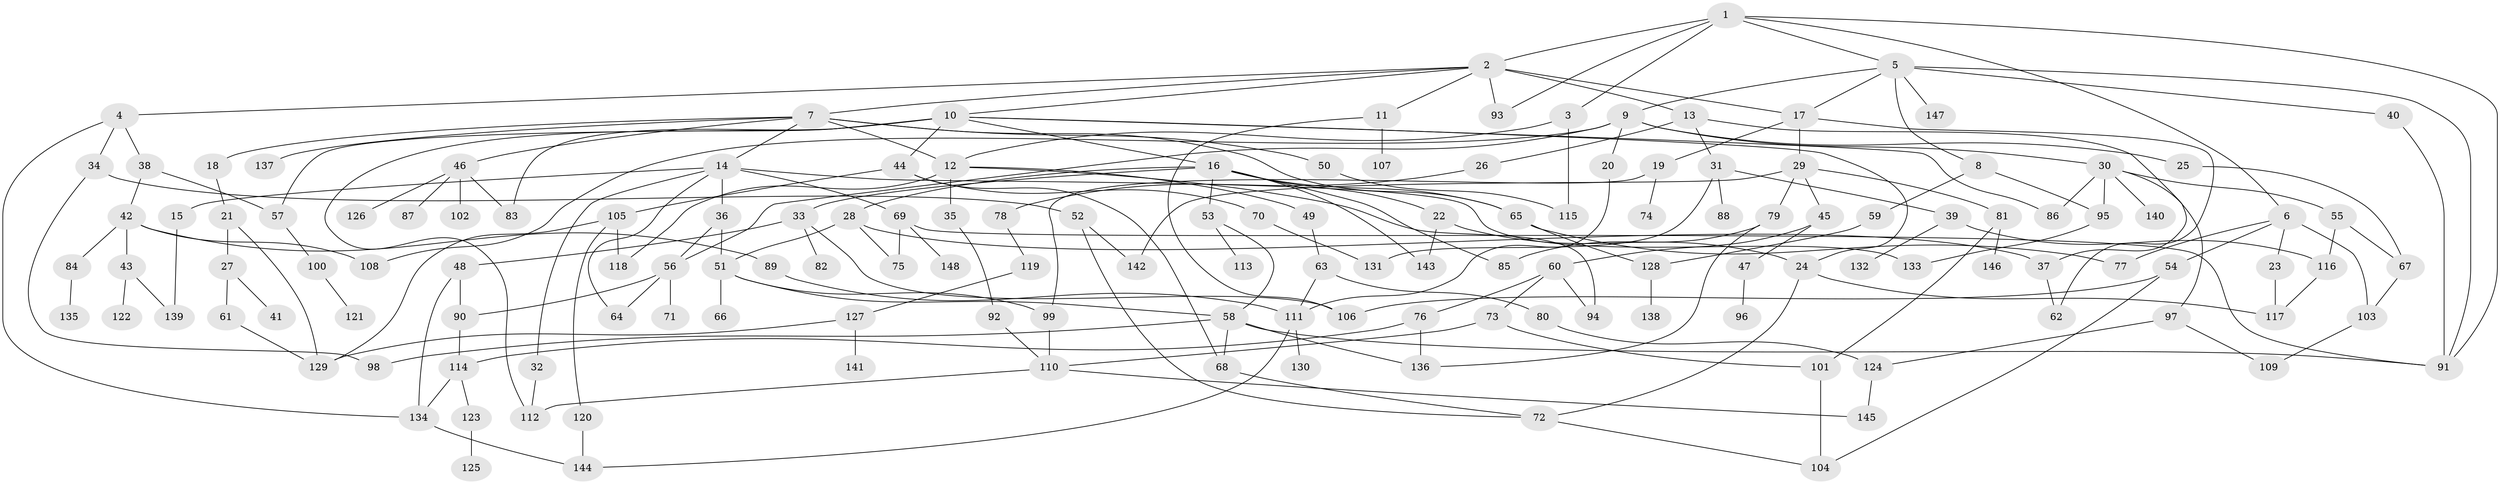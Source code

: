 // Generated by graph-tools (version 1.1) at 2025/34/03/09/25 02:34:31]
// undirected, 148 vertices, 214 edges
graph export_dot {
graph [start="1"]
  node [color=gray90,style=filled];
  1;
  2;
  3;
  4;
  5;
  6;
  7;
  8;
  9;
  10;
  11;
  12;
  13;
  14;
  15;
  16;
  17;
  18;
  19;
  20;
  21;
  22;
  23;
  24;
  25;
  26;
  27;
  28;
  29;
  30;
  31;
  32;
  33;
  34;
  35;
  36;
  37;
  38;
  39;
  40;
  41;
  42;
  43;
  44;
  45;
  46;
  47;
  48;
  49;
  50;
  51;
  52;
  53;
  54;
  55;
  56;
  57;
  58;
  59;
  60;
  61;
  62;
  63;
  64;
  65;
  66;
  67;
  68;
  69;
  70;
  71;
  72;
  73;
  74;
  75;
  76;
  77;
  78;
  79;
  80;
  81;
  82;
  83;
  84;
  85;
  86;
  87;
  88;
  89;
  90;
  91;
  92;
  93;
  94;
  95;
  96;
  97;
  98;
  99;
  100;
  101;
  102;
  103;
  104;
  105;
  106;
  107;
  108;
  109;
  110;
  111;
  112;
  113;
  114;
  115;
  116;
  117;
  118;
  119;
  120;
  121;
  122;
  123;
  124;
  125;
  126;
  127;
  128;
  129;
  130;
  131;
  132;
  133;
  134;
  135;
  136;
  137;
  138;
  139;
  140;
  141;
  142;
  143;
  144;
  145;
  146;
  147;
  148;
  1 -- 2;
  1 -- 3;
  1 -- 5;
  1 -- 6;
  1 -- 93;
  1 -- 91;
  2 -- 4;
  2 -- 7;
  2 -- 10;
  2 -- 11;
  2 -- 13;
  2 -- 17;
  2 -- 93;
  3 -- 12;
  3 -- 115;
  4 -- 34;
  4 -- 38;
  4 -- 134;
  5 -- 8;
  5 -- 9;
  5 -- 40;
  5 -- 91;
  5 -- 147;
  5 -- 17;
  6 -- 23;
  6 -- 54;
  6 -- 77;
  6 -- 103;
  7 -- 14;
  7 -- 18;
  7 -- 46;
  7 -- 50;
  7 -- 65;
  7 -- 137;
  7 -- 12;
  8 -- 59;
  8 -- 95;
  9 -- 20;
  9 -- 25;
  9 -- 30;
  9 -- 56;
  9 -- 108;
  10 -- 16;
  10 -- 24;
  10 -- 44;
  10 -- 57;
  10 -- 83;
  10 -- 112;
  10 -- 86;
  11 -- 106;
  11 -- 107;
  12 -- 35;
  12 -- 49;
  12 -- 118;
  12 -- 94;
  13 -- 26;
  13 -- 31;
  13 -- 37;
  14 -- 15;
  14 -- 32;
  14 -- 36;
  14 -- 64;
  14 -- 69;
  14 -- 133;
  15 -- 139;
  16 -- 22;
  16 -- 28;
  16 -- 33;
  16 -- 53;
  16 -- 65;
  16 -- 143;
  16 -- 85;
  17 -- 19;
  17 -- 29;
  17 -- 62;
  18 -- 21;
  19 -- 74;
  19 -- 99;
  20 -- 111;
  21 -- 27;
  21 -- 129;
  22 -- 143;
  22 -- 24;
  23 -- 117;
  24 -- 72;
  24 -- 117;
  25 -- 67;
  26 -- 78;
  27 -- 41;
  27 -- 61;
  28 -- 51;
  28 -- 75;
  28 -- 37;
  29 -- 45;
  29 -- 79;
  29 -- 81;
  29 -- 142;
  30 -- 55;
  30 -- 86;
  30 -- 97;
  30 -- 140;
  30 -- 95;
  31 -- 39;
  31 -- 88;
  31 -- 131;
  32 -- 112;
  33 -- 48;
  33 -- 82;
  33 -- 106;
  34 -- 52;
  34 -- 98;
  35 -- 92;
  36 -- 51;
  36 -- 56;
  37 -- 62;
  38 -- 42;
  38 -- 57;
  39 -- 116;
  39 -- 132;
  40 -- 91;
  42 -- 43;
  42 -- 84;
  42 -- 89;
  42 -- 108;
  43 -- 122;
  43 -- 139;
  44 -- 70;
  44 -- 105;
  44 -- 68;
  45 -- 47;
  45 -- 60;
  46 -- 87;
  46 -- 102;
  46 -- 126;
  46 -- 83;
  47 -- 96;
  48 -- 90;
  48 -- 134;
  49 -- 63;
  50 -- 115;
  51 -- 66;
  51 -- 58;
  51 -- 99;
  52 -- 142;
  52 -- 72;
  53 -- 58;
  53 -- 113;
  54 -- 104;
  54 -- 106;
  55 -- 67;
  55 -- 116;
  56 -- 71;
  56 -- 90;
  56 -- 64;
  57 -- 100;
  58 -- 68;
  58 -- 98;
  58 -- 91;
  58 -- 136;
  59 -- 128;
  60 -- 73;
  60 -- 76;
  60 -- 94;
  61 -- 129;
  63 -- 80;
  63 -- 111;
  65 -- 128;
  65 -- 77;
  67 -- 103;
  68 -- 72;
  69 -- 75;
  69 -- 148;
  69 -- 91;
  70 -- 131;
  72 -- 104;
  73 -- 101;
  73 -- 110;
  76 -- 114;
  76 -- 136;
  78 -- 119;
  79 -- 85;
  79 -- 136;
  80 -- 124;
  81 -- 146;
  81 -- 101;
  84 -- 135;
  89 -- 111;
  90 -- 114;
  92 -- 110;
  95 -- 133;
  97 -- 124;
  97 -- 109;
  99 -- 110;
  100 -- 121;
  101 -- 104;
  103 -- 109;
  105 -- 120;
  105 -- 129;
  105 -- 118;
  110 -- 112;
  110 -- 145;
  111 -- 130;
  111 -- 144;
  114 -- 123;
  114 -- 134;
  116 -- 117;
  119 -- 127;
  120 -- 144;
  123 -- 125;
  124 -- 145;
  127 -- 141;
  127 -- 129;
  128 -- 138;
  134 -- 144;
}
